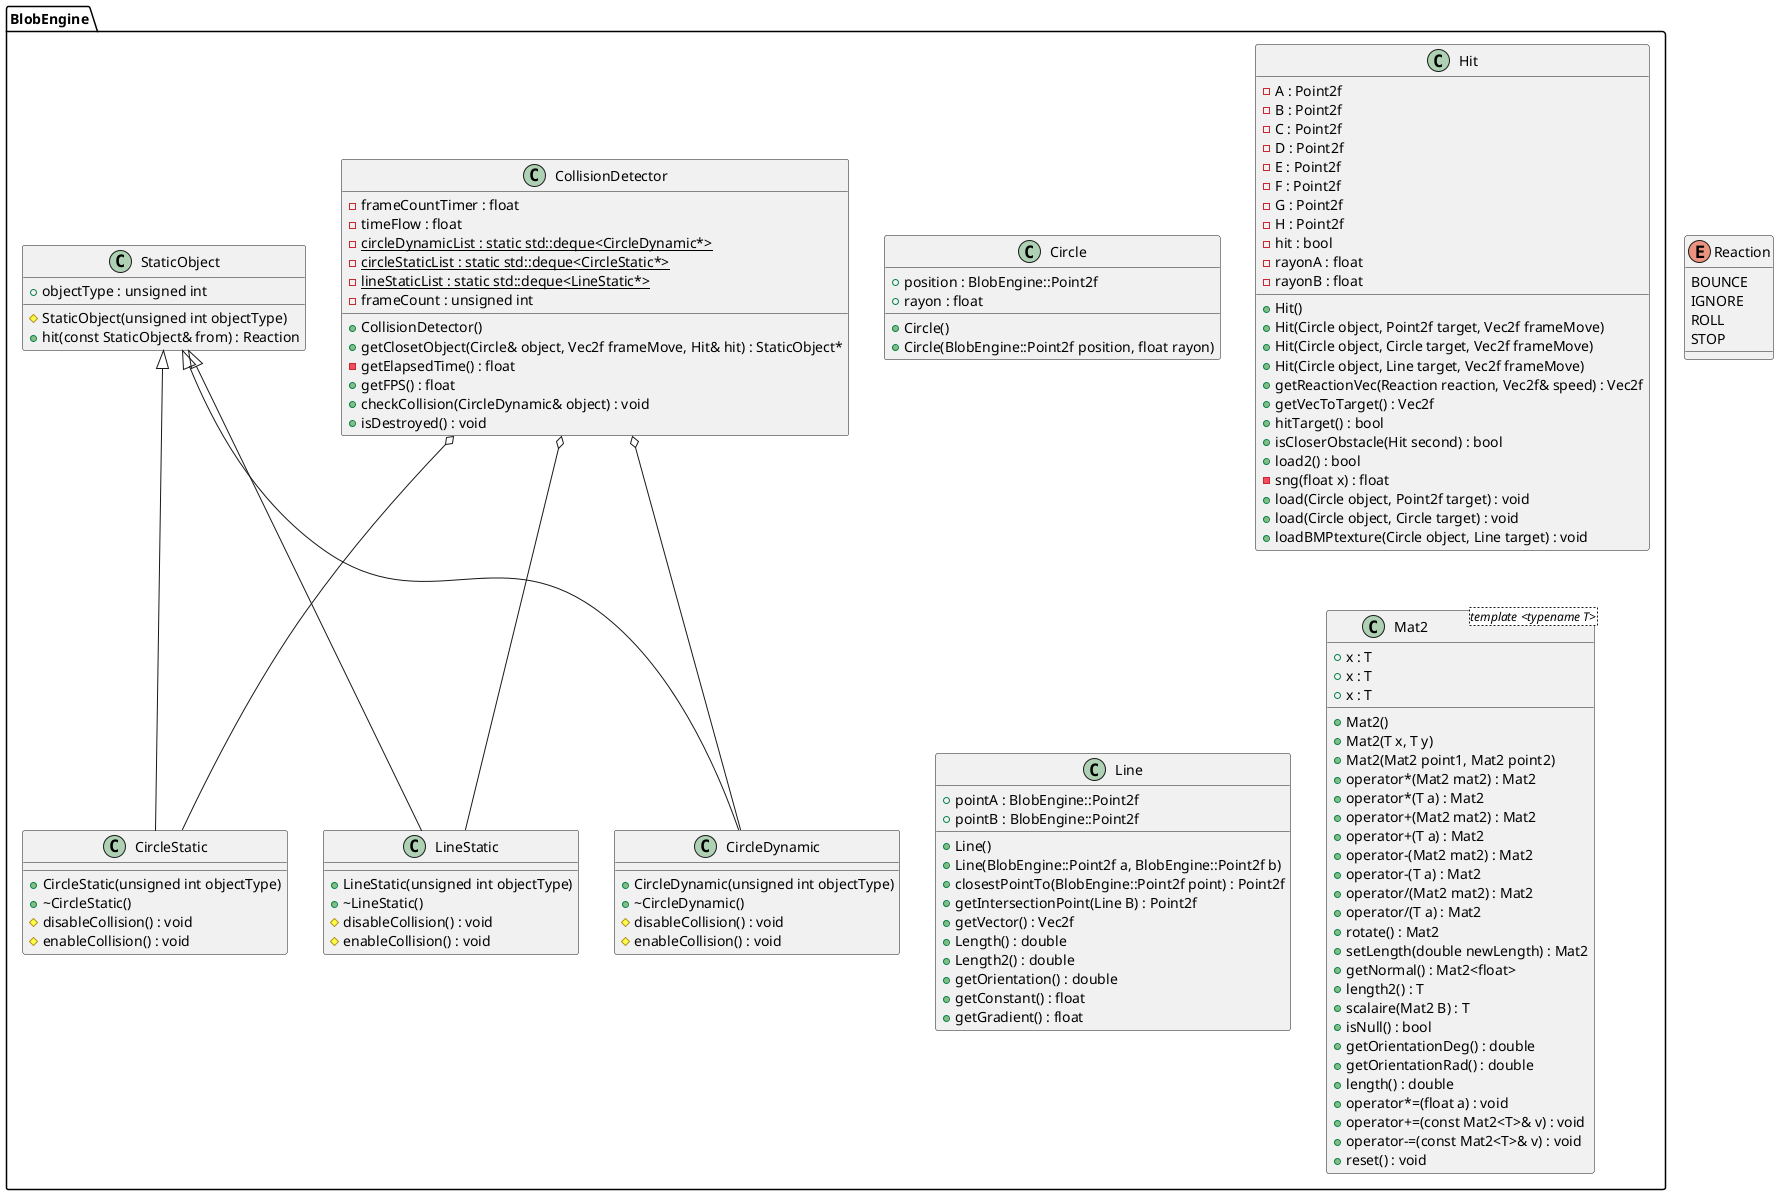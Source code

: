 @startuml





/' Objects '/

namespace BlobEngine {
	class Circle {
		+Circle()
		+Circle(BlobEngine::Point2f position, float rayon)
		+position : BlobEngine::Point2f
		+rayon : float
	}
}


namespace BlobEngine {
	class CircleDynamic {
		+CircleDynamic(unsigned int objectType)
		+~CircleDynamic()
		#disableCollision() : void
		#enableCollision() : void
	}
}


namespace BlobEngine {
	class CircleStatic {
		+CircleStatic(unsigned int objectType)
		+~CircleStatic()
		#disableCollision() : void
		#enableCollision() : void
	}
}


namespace BlobEngine {
	class CollisionDetector {
		+CollisionDetector()
		+getClosetObject(Circle& object, Vec2f frameMove, Hit& hit) : StaticObject*
		-frameCountTimer : float
		-getElapsedTime() : float
		+getFPS() : float
		-timeFlow : float
		-{static} circleDynamicList : static std::deque<CircleDynamic*>
		-{static} circleStaticList : static std::deque<CircleStatic*>
		-{static} lineStaticList : static std::deque<LineStatic*>
		-frameCount : unsigned int
		+checkCollision(CircleDynamic& object) : void
		+isDestroyed() : void
	}
}


namespace BlobEngine {
	class Hit {
		+Hit()
		+Hit(Circle object, Point2f target, Vec2f frameMove)
		+Hit(Circle object, Circle target, Vec2f frameMove)
		+Hit(Circle object, Line target, Vec2f frameMove)
		-A : Point2f
		-B : Point2f
		-C : Point2f
		-D : Point2f
		-E : Point2f
		-F : Point2f
		-G : Point2f
		-H : Point2f
		+getReactionVec(Reaction reaction, Vec2f& speed) : Vec2f
		+getVecToTarget() : Vec2f
		-hit : bool
		+hitTarget() : bool
		+isCloserObstacle(Hit second) : bool
		+load2() : bool
		-rayonA : float
		-rayonB : float
		-sng(float x) : float
		+load(Circle object, Point2f target) : void
		+load(Circle object, Circle target) : void
		+loadBMPtexture(Circle object, Line target) : void
	}
}


namespace BlobEngine {
	class Line {
		+Line()
		+Line(BlobEngine::Point2f a, BlobEngine::Point2f b)
		+pointA : BlobEngine::Point2f
		+pointB : BlobEngine::Point2f
		+closestPointTo(BlobEngine::Point2f point) : Point2f
		+getIntersectionPoint(Line B) : Point2f
		+getVector() : Vec2f
		+Length() : double
		+Length2() : double
		+getOrientation() : double
		+getConstant() : float
		+getGradient() : float
	}
}


namespace BlobEngine {
	class LineStatic {
		+LineStatic(unsigned int objectType)
		+~LineStatic()
		#disableCollision() : void
		#enableCollision() : void
	}
}


namespace BlobEngine {
	class Mat2 <template <typename T>> {
		+Mat2()
		+Mat2(T x, T y)
		+Mat2(Mat2 point1, Mat2 point2)
		+operator*(Mat2 mat2) : Mat2
		+operator*(T a) : Mat2
		+operator+(Mat2 mat2) : Mat2
		+operator+(T a) : Mat2
		+operator-(Mat2 mat2) : Mat2
		+operator-(T a) : Mat2
		+operator/(Mat2 mat2) : Mat2
		+operator/(T a) : Mat2
		+rotate() : Mat2
		+setLength(double newLength) : Mat2
		+getNormal() : Mat2<float>
		+length2() : T
		+scalaire(Mat2 B) : T
		+x : T
		+x : T
		+x : T
		+isNull() : bool
		+getOrientationDeg() : double
		+getOrientationRad() : double
		+length() : double
		+operator*=(float a) : void
		+operator+=(const Mat2<T>& v) : void
		+operator-=(const Mat2<T>& v) : void
		+reset() : void
	}
}


namespace BlobEngine {
	class StaticObject {
		#StaticObject(unsigned int objectType)
		+hit(const StaticObject& from) : Reaction
		+objectType : unsigned int
	}
}


enum Reaction {
	BOUNCE
	IGNORE
	ROLL
	STOP
}





/' Inheritance relationships '/

namespace BlobEngine {
	StaticObject <|-- CircleDynamic
}


namespace BlobEngine {
	StaticObject <|-- CircleStatic
}


namespace BlobEngine {
	StaticObject <|-- LineStatic
}





/' Aggregation relationships '/

namespace BlobEngine {
	CollisionDetector o-- CircleDynamic
}


namespace BlobEngine {
	CollisionDetector o-- CircleStatic
}


namespace BlobEngine {
	CollisionDetector o-- LineStatic
}




@enduml
